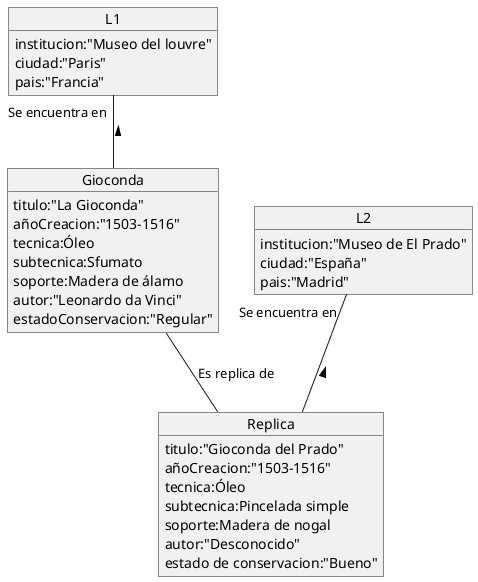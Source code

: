 @startuml ejercicio3

object L1{
  institucion:"Museo del louvre"
  ciudad:"Paris"
  pais:"Francia"
}

object Gioconda{
  titulo:"La Gioconda"
  añoCreacion:"1503-1516"
  tecnica:Óleo
  subtecnica:Sfumato
  soporte:Madera de álamo
  autor:"Leonardo da Vinci"
  estadoConservacion:"Regular"
}

object L2{
  institucion:"Museo de El Prado"
  ciudad:"España"
  pais:"Madrid"
}

object Replica{
  titulo:"Gioconda del Prado"
  añoCreacion:"1503-1516"
  tecnica:Óleo
  subtecnica:Pincelada simple
  soporte:Madera de nogal
  autor:"Desconocido"
  estado de conservacion:"Bueno"
}

L1 -- Gioconda:"Se encuentra en" <
L2 -- Replica:"Se encuentra en" <

Gioconda -- Replica:"Es replica de"


@enduml